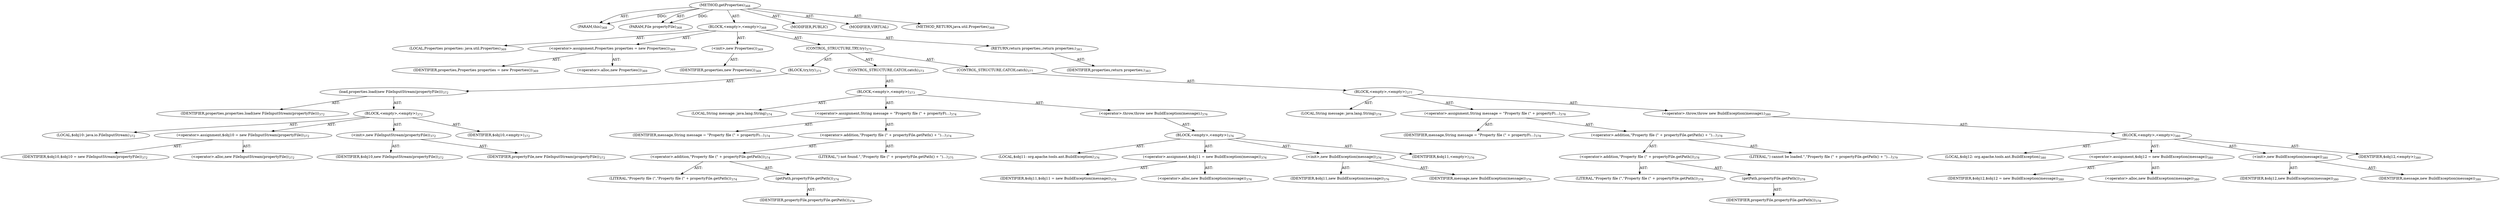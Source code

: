 digraph "getProperties" {  
"111669149711" [label = <(METHOD,getProperties)<SUB>368</SUB>> ]
"115964117021" [label = <(PARAM,this)<SUB>368</SUB>> ]
"115964117022" [label = <(PARAM,File propertyFile)<SUB>368</SUB>> ]
"25769803827" [label = <(BLOCK,&lt;empty&gt;,&lt;empty&gt;)<SUB>368</SUB>> ]
"94489280543" [label = <(LOCAL,Properties properties: java.util.Properties)<SUB>369</SUB>> ]
"30064771307" [label = <(&lt;operator&gt;.assignment,Properties properties = new Properties())<SUB>369</SUB>> ]
"68719476916" [label = <(IDENTIFIER,properties,Properties properties = new Properties())<SUB>369</SUB>> ]
"30064771308" [label = <(&lt;operator&gt;.alloc,new Properties())<SUB>369</SUB>> ]
"30064771309" [label = <(&lt;init&gt;,new Properties())<SUB>369</SUB>> ]
"68719476917" [label = <(IDENTIFIER,properties,new Properties())<SUB>369</SUB>> ]
"47244640282" [label = <(CONTROL_STRUCTURE,TRY,try)<SUB>371</SUB>> ]
"25769803828" [label = <(BLOCK,try,try)<SUB>371</SUB>> ]
"30064771310" [label = <(load,properties.load(new FileInputStream(propertyFile)))<SUB>372</SUB>> ]
"68719476918" [label = <(IDENTIFIER,properties,properties.load(new FileInputStream(propertyFile)))<SUB>372</SUB>> ]
"25769803829" [label = <(BLOCK,&lt;empty&gt;,&lt;empty&gt;)<SUB>372</SUB>> ]
"94489280544" [label = <(LOCAL,$obj10: java.io.FileInputStream)<SUB>372</SUB>> ]
"30064771311" [label = <(&lt;operator&gt;.assignment,$obj10 = new FileInputStream(propertyFile))<SUB>372</SUB>> ]
"68719476919" [label = <(IDENTIFIER,$obj10,$obj10 = new FileInputStream(propertyFile))<SUB>372</SUB>> ]
"30064771312" [label = <(&lt;operator&gt;.alloc,new FileInputStream(propertyFile))<SUB>372</SUB>> ]
"30064771313" [label = <(&lt;init&gt;,new FileInputStream(propertyFile))<SUB>372</SUB>> ]
"68719476920" [label = <(IDENTIFIER,$obj10,new FileInputStream(propertyFile))<SUB>372</SUB>> ]
"68719476921" [label = <(IDENTIFIER,propertyFile,new FileInputStream(propertyFile))<SUB>372</SUB>> ]
"68719476922" [label = <(IDENTIFIER,$obj10,&lt;empty&gt;)<SUB>372</SUB>> ]
"47244640283" [label = <(CONTROL_STRUCTURE,CATCH,catch)<SUB>373</SUB>> ]
"25769803830" [label = <(BLOCK,&lt;empty&gt;,&lt;empty&gt;)<SUB>373</SUB>> ]
"94489280545" [label = <(LOCAL,String message: java.lang.String)<SUB>374</SUB>> ]
"30064771314" [label = <(&lt;operator&gt;.assignment,String message = &quot;Property file (&quot; + propertyFi...)<SUB>374</SUB>> ]
"68719476923" [label = <(IDENTIFIER,message,String message = &quot;Property file (&quot; + propertyFi...)<SUB>374</SUB>> ]
"30064771315" [label = <(&lt;operator&gt;.addition,&quot;Property file (&quot; + propertyFile.getPath() + &quot;)...)<SUB>374</SUB>> ]
"30064771316" [label = <(&lt;operator&gt;.addition,&quot;Property file (&quot; + propertyFile.getPath())<SUB>374</SUB>> ]
"90194313268" [label = <(LITERAL,&quot;Property file (&quot;,&quot;Property file (&quot; + propertyFile.getPath())<SUB>374</SUB>> ]
"30064771317" [label = <(getPath,propertyFile.getPath())<SUB>374</SUB>> ]
"68719476924" [label = <(IDENTIFIER,propertyFile,propertyFile.getPath())<SUB>374</SUB>> ]
"90194313269" [label = <(LITERAL,&quot;) not found.&quot;,&quot;Property file (&quot; + propertyFile.getPath() + &quot;)...)<SUB>375</SUB>> ]
"30064771318" [label = <(&lt;operator&gt;.throw,throw new BuildException(message);)<SUB>376</SUB>> ]
"25769803831" [label = <(BLOCK,&lt;empty&gt;,&lt;empty&gt;)<SUB>376</SUB>> ]
"94489280546" [label = <(LOCAL,$obj11: org.apache.tools.ant.BuildException)<SUB>376</SUB>> ]
"30064771319" [label = <(&lt;operator&gt;.assignment,$obj11 = new BuildException(message))<SUB>376</SUB>> ]
"68719476925" [label = <(IDENTIFIER,$obj11,$obj11 = new BuildException(message))<SUB>376</SUB>> ]
"30064771320" [label = <(&lt;operator&gt;.alloc,new BuildException(message))<SUB>376</SUB>> ]
"30064771321" [label = <(&lt;init&gt;,new BuildException(message))<SUB>376</SUB>> ]
"68719476926" [label = <(IDENTIFIER,$obj11,new BuildException(message))<SUB>376</SUB>> ]
"68719476927" [label = <(IDENTIFIER,message,new BuildException(message))<SUB>376</SUB>> ]
"68719476928" [label = <(IDENTIFIER,$obj11,&lt;empty&gt;)<SUB>376</SUB>> ]
"47244640284" [label = <(CONTROL_STRUCTURE,CATCH,catch)<SUB>377</SUB>> ]
"25769803832" [label = <(BLOCK,&lt;empty&gt;,&lt;empty&gt;)<SUB>377</SUB>> ]
"94489280547" [label = <(LOCAL,String message: java.lang.String)<SUB>378</SUB>> ]
"30064771322" [label = <(&lt;operator&gt;.assignment,String message = &quot;Property file (&quot; + propertyFi...)<SUB>378</SUB>> ]
"68719476929" [label = <(IDENTIFIER,message,String message = &quot;Property file (&quot; + propertyFi...)<SUB>378</SUB>> ]
"30064771323" [label = <(&lt;operator&gt;.addition,&quot;Property file (&quot; + propertyFile.getPath() + &quot;)...)<SUB>378</SUB>> ]
"30064771324" [label = <(&lt;operator&gt;.addition,&quot;Property file (&quot; + propertyFile.getPath())<SUB>378</SUB>> ]
"90194313270" [label = <(LITERAL,&quot;Property file (&quot;,&quot;Property file (&quot; + propertyFile.getPath())<SUB>378</SUB>> ]
"30064771325" [label = <(getPath,propertyFile.getPath())<SUB>378</SUB>> ]
"68719476930" [label = <(IDENTIFIER,propertyFile,propertyFile.getPath())<SUB>378</SUB>> ]
"90194313271" [label = <(LITERAL,&quot;) cannot be loaded.&quot;,&quot;Property file (&quot; + propertyFile.getPath() + &quot;)...)<SUB>379</SUB>> ]
"30064771326" [label = <(&lt;operator&gt;.throw,throw new BuildException(message);)<SUB>380</SUB>> ]
"25769803833" [label = <(BLOCK,&lt;empty&gt;,&lt;empty&gt;)<SUB>380</SUB>> ]
"94489280548" [label = <(LOCAL,$obj12: org.apache.tools.ant.BuildException)<SUB>380</SUB>> ]
"30064771327" [label = <(&lt;operator&gt;.assignment,$obj12 = new BuildException(message))<SUB>380</SUB>> ]
"68719476931" [label = <(IDENTIFIER,$obj12,$obj12 = new BuildException(message))<SUB>380</SUB>> ]
"30064771328" [label = <(&lt;operator&gt;.alloc,new BuildException(message))<SUB>380</SUB>> ]
"30064771329" [label = <(&lt;init&gt;,new BuildException(message))<SUB>380</SUB>> ]
"68719476932" [label = <(IDENTIFIER,$obj12,new BuildException(message))<SUB>380</SUB>> ]
"68719476933" [label = <(IDENTIFIER,message,new BuildException(message))<SUB>380</SUB>> ]
"68719476934" [label = <(IDENTIFIER,$obj12,&lt;empty&gt;)<SUB>380</SUB>> ]
"146028888072" [label = <(RETURN,return properties;,return properties;)<SUB>383</SUB>> ]
"68719476935" [label = <(IDENTIFIER,properties,return properties;)<SUB>383</SUB>> ]
"133143986225" [label = <(MODIFIER,PUBLIC)> ]
"133143986226" [label = <(MODIFIER,VIRTUAL)> ]
"128849018895" [label = <(METHOD_RETURN,java.util.Properties)<SUB>368</SUB>> ]
  "111669149711" -> "115964117021"  [ label = "AST: "] 
  "111669149711" -> "115964117022"  [ label = "AST: "] 
  "111669149711" -> "25769803827"  [ label = "AST: "] 
  "111669149711" -> "133143986225"  [ label = "AST: "] 
  "111669149711" -> "133143986226"  [ label = "AST: "] 
  "111669149711" -> "128849018895"  [ label = "AST: "] 
  "25769803827" -> "94489280543"  [ label = "AST: "] 
  "25769803827" -> "30064771307"  [ label = "AST: "] 
  "25769803827" -> "30064771309"  [ label = "AST: "] 
  "25769803827" -> "47244640282"  [ label = "AST: "] 
  "25769803827" -> "146028888072"  [ label = "AST: "] 
  "30064771307" -> "68719476916"  [ label = "AST: "] 
  "30064771307" -> "30064771308"  [ label = "AST: "] 
  "30064771309" -> "68719476917"  [ label = "AST: "] 
  "47244640282" -> "25769803828"  [ label = "AST: "] 
  "47244640282" -> "47244640283"  [ label = "AST: "] 
  "47244640282" -> "47244640284"  [ label = "AST: "] 
  "25769803828" -> "30064771310"  [ label = "AST: "] 
  "30064771310" -> "68719476918"  [ label = "AST: "] 
  "30064771310" -> "25769803829"  [ label = "AST: "] 
  "25769803829" -> "94489280544"  [ label = "AST: "] 
  "25769803829" -> "30064771311"  [ label = "AST: "] 
  "25769803829" -> "30064771313"  [ label = "AST: "] 
  "25769803829" -> "68719476922"  [ label = "AST: "] 
  "30064771311" -> "68719476919"  [ label = "AST: "] 
  "30064771311" -> "30064771312"  [ label = "AST: "] 
  "30064771313" -> "68719476920"  [ label = "AST: "] 
  "30064771313" -> "68719476921"  [ label = "AST: "] 
  "47244640283" -> "25769803830"  [ label = "AST: "] 
  "25769803830" -> "94489280545"  [ label = "AST: "] 
  "25769803830" -> "30064771314"  [ label = "AST: "] 
  "25769803830" -> "30064771318"  [ label = "AST: "] 
  "30064771314" -> "68719476923"  [ label = "AST: "] 
  "30064771314" -> "30064771315"  [ label = "AST: "] 
  "30064771315" -> "30064771316"  [ label = "AST: "] 
  "30064771315" -> "90194313269"  [ label = "AST: "] 
  "30064771316" -> "90194313268"  [ label = "AST: "] 
  "30064771316" -> "30064771317"  [ label = "AST: "] 
  "30064771317" -> "68719476924"  [ label = "AST: "] 
  "30064771318" -> "25769803831"  [ label = "AST: "] 
  "25769803831" -> "94489280546"  [ label = "AST: "] 
  "25769803831" -> "30064771319"  [ label = "AST: "] 
  "25769803831" -> "30064771321"  [ label = "AST: "] 
  "25769803831" -> "68719476928"  [ label = "AST: "] 
  "30064771319" -> "68719476925"  [ label = "AST: "] 
  "30064771319" -> "30064771320"  [ label = "AST: "] 
  "30064771321" -> "68719476926"  [ label = "AST: "] 
  "30064771321" -> "68719476927"  [ label = "AST: "] 
  "47244640284" -> "25769803832"  [ label = "AST: "] 
  "25769803832" -> "94489280547"  [ label = "AST: "] 
  "25769803832" -> "30064771322"  [ label = "AST: "] 
  "25769803832" -> "30064771326"  [ label = "AST: "] 
  "30064771322" -> "68719476929"  [ label = "AST: "] 
  "30064771322" -> "30064771323"  [ label = "AST: "] 
  "30064771323" -> "30064771324"  [ label = "AST: "] 
  "30064771323" -> "90194313271"  [ label = "AST: "] 
  "30064771324" -> "90194313270"  [ label = "AST: "] 
  "30064771324" -> "30064771325"  [ label = "AST: "] 
  "30064771325" -> "68719476930"  [ label = "AST: "] 
  "30064771326" -> "25769803833"  [ label = "AST: "] 
  "25769803833" -> "94489280548"  [ label = "AST: "] 
  "25769803833" -> "30064771327"  [ label = "AST: "] 
  "25769803833" -> "30064771329"  [ label = "AST: "] 
  "25769803833" -> "68719476934"  [ label = "AST: "] 
  "30064771327" -> "68719476931"  [ label = "AST: "] 
  "30064771327" -> "30064771328"  [ label = "AST: "] 
  "30064771329" -> "68719476932"  [ label = "AST: "] 
  "30064771329" -> "68719476933"  [ label = "AST: "] 
  "146028888072" -> "68719476935"  [ label = "AST: "] 
  "111669149711" -> "115964117021"  [ label = "DDG: "] 
  "111669149711" -> "115964117022"  [ label = "DDG: "] 
}
